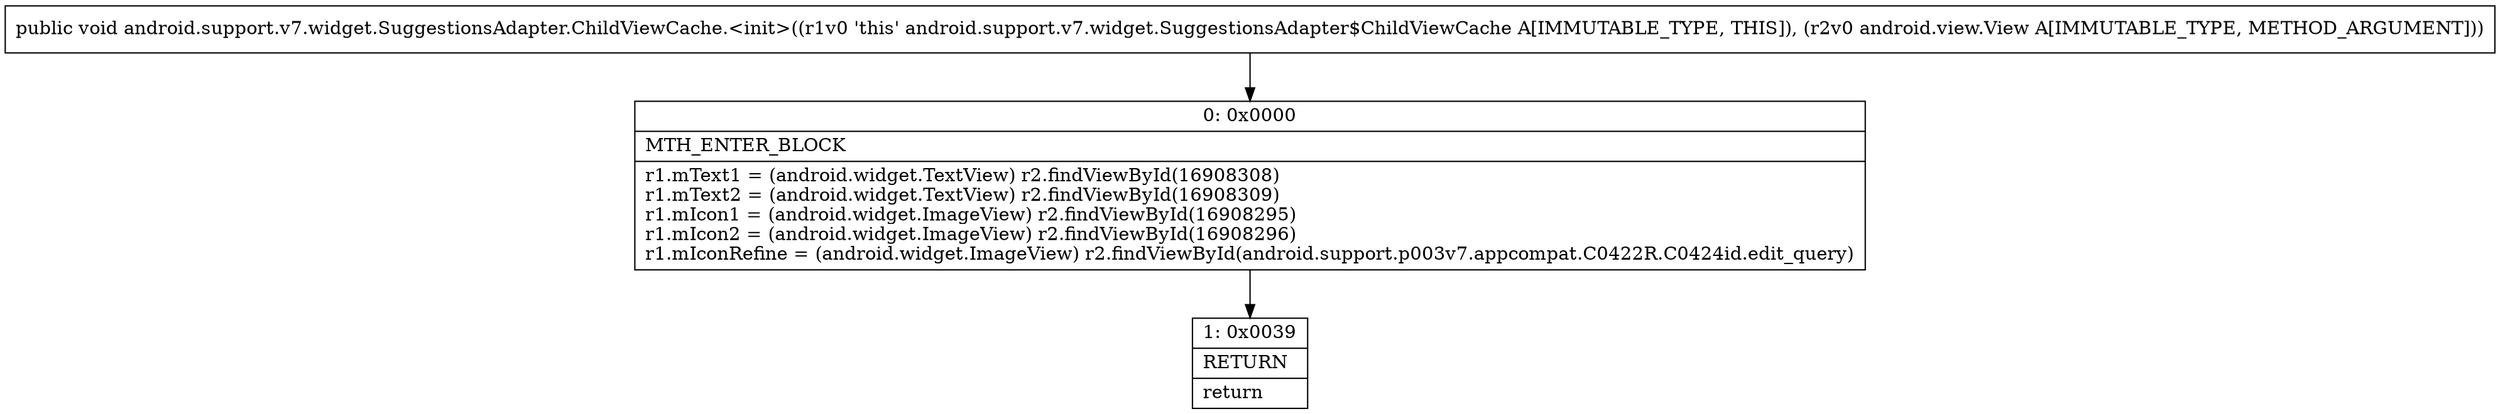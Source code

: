 digraph "CFG forandroid.support.v7.widget.SuggestionsAdapter.ChildViewCache.\<init\>(Landroid\/view\/View;)V" {
Node_0 [shape=record,label="{0\:\ 0x0000|MTH_ENTER_BLOCK\l|r1.mText1 = (android.widget.TextView) r2.findViewById(16908308)\lr1.mText2 = (android.widget.TextView) r2.findViewById(16908309)\lr1.mIcon1 = (android.widget.ImageView) r2.findViewById(16908295)\lr1.mIcon2 = (android.widget.ImageView) r2.findViewById(16908296)\lr1.mIconRefine = (android.widget.ImageView) r2.findViewById(android.support.p003v7.appcompat.C0422R.C0424id.edit_query)\l}"];
Node_1 [shape=record,label="{1\:\ 0x0039|RETURN\l|return\l}"];
MethodNode[shape=record,label="{public void android.support.v7.widget.SuggestionsAdapter.ChildViewCache.\<init\>((r1v0 'this' android.support.v7.widget.SuggestionsAdapter$ChildViewCache A[IMMUTABLE_TYPE, THIS]), (r2v0 android.view.View A[IMMUTABLE_TYPE, METHOD_ARGUMENT])) }"];
MethodNode -> Node_0;
Node_0 -> Node_1;
}

